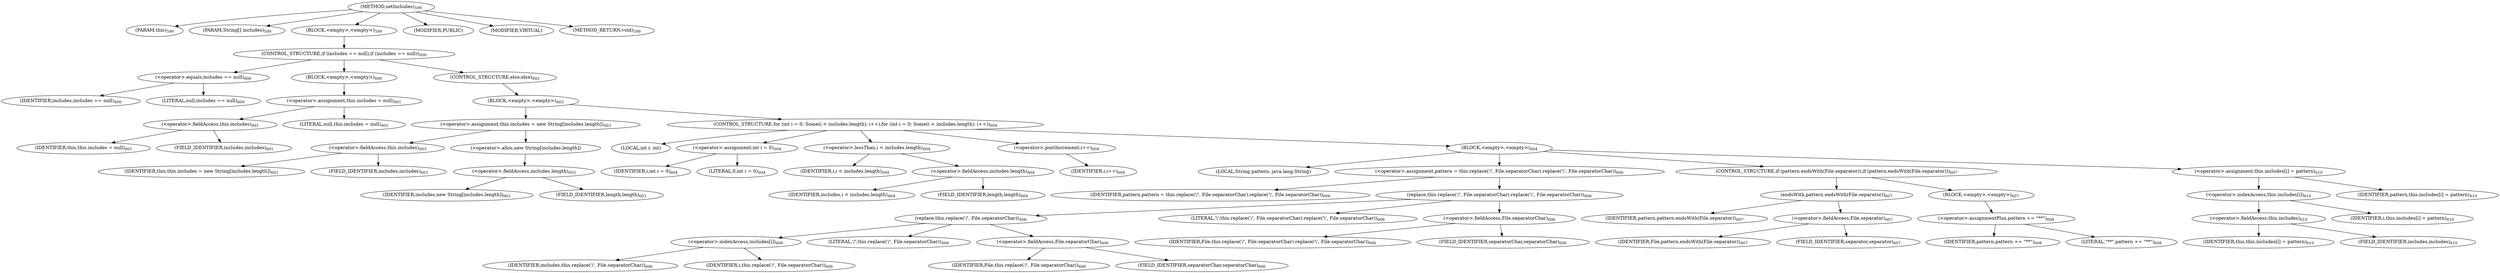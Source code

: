 digraph "setIncludes" {  
"1099" [label = <(METHOD,setIncludes)<SUB>599</SUB>> ]
"22" [label = <(PARAM,this)<SUB>599</SUB>> ]
"1100" [label = <(PARAM,String[] includes)<SUB>599</SUB>> ]
"1101" [label = <(BLOCK,&lt;empty&gt;,&lt;empty&gt;)<SUB>599</SUB>> ]
"1102" [label = <(CONTROL_STRUCTURE,if (includes == null),if (includes == null))<SUB>600</SUB>> ]
"1103" [label = <(&lt;operator&gt;.equals,includes == null)<SUB>600</SUB>> ]
"1104" [label = <(IDENTIFIER,includes,includes == null)<SUB>600</SUB>> ]
"1105" [label = <(LITERAL,null,includes == null)<SUB>600</SUB>> ]
"1106" [label = <(BLOCK,&lt;empty&gt;,&lt;empty&gt;)<SUB>600</SUB>> ]
"1107" [label = <(&lt;operator&gt;.assignment,this.includes = null)<SUB>601</SUB>> ]
"1108" [label = <(&lt;operator&gt;.fieldAccess,this.includes)<SUB>601</SUB>> ]
"21" [label = <(IDENTIFIER,this,this.includes = null)<SUB>601</SUB>> ]
"1109" [label = <(FIELD_IDENTIFIER,includes,includes)<SUB>601</SUB>> ]
"1110" [label = <(LITERAL,null,this.includes = null)<SUB>601</SUB>> ]
"1111" [label = <(CONTROL_STRUCTURE,else,else)<SUB>602</SUB>> ]
"1112" [label = <(BLOCK,&lt;empty&gt;,&lt;empty&gt;)<SUB>602</SUB>> ]
"1113" [label = <(&lt;operator&gt;.assignment,this.includes = new String[includes.length])<SUB>603</SUB>> ]
"1114" [label = <(&lt;operator&gt;.fieldAccess,this.includes)<SUB>603</SUB>> ]
"23" [label = <(IDENTIFIER,this,this.includes = new String[includes.length])<SUB>603</SUB>> ]
"1115" [label = <(FIELD_IDENTIFIER,includes,includes)<SUB>603</SUB>> ]
"1116" [label = <(&lt;operator&gt;.alloc,new String[includes.length])> ]
"1117" [label = <(&lt;operator&gt;.fieldAccess,includes.length)<SUB>603</SUB>> ]
"1118" [label = <(IDENTIFIER,includes,new String[includes.length])<SUB>603</SUB>> ]
"1119" [label = <(FIELD_IDENTIFIER,length,length)<SUB>603</SUB>> ]
"1120" [label = <(CONTROL_STRUCTURE,for (int i = 0; Some(i &lt; includes.length); i++),for (int i = 0; Some(i &lt; includes.length); i++))<SUB>604</SUB>> ]
"1121" [label = <(LOCAL,int i: int)> ]
"1122" [label = <(&lt;operator&gt;.assignment,int i = 0)<SUB>604</SUB>> ]
"1123" [label = <(IDENTIFIER,i,int i = 0)<SUB>604</SUB>> ]
"1124" [label = <(LITERAL,0,int i = 0)<SUB>604</SUB>> ]
"1125" [label = <(&lt;operator&gt;.lessThan,i &lt; includes.length)<SUB>604</SUB>> ]
"1126" [label = <(IDENTIFIER,i,i &lt; includes.length)<SUB>604</SUB>> ]
"1127" [label = <(&lt;operator&gt;.fieldAccess,includes.length)<SUB>604</SUB>> ]
"1128" [label = <(IDENTIFIER,includes,i &lt; includes.length)<SUB>604</SUB>> ]
"1129" [label = <(FIELD_IDENTIFIER,length,length)<SUB>604</SUB>> ]
"1130" [label = <(&lt;operator&gt;.postIncrement,i++)<SUB>604</SUB>> ]
"1131" [label = <(IDENTIFIER,i,i++)<SUB>604</SUB>> ]
"1132" [label = <(BLOCK,&lt;empty&gt;,&lt;empty&gt;)<SUB>604</SUB>> ]
"1133" [label = <(LOCAL,String pattern: java.lang.String)> ]
"1134" [label = <(&lt;operator&gt;.assignment,pattern = this.replace('/', File.separatorChar).replace('\\', File.separatorChar))<SUB>606</SUB>> ]
"1135" [label = <(IDENTIFIER,pattern,pattern = this.replace('/', File.separatorChar).replace('\\', File.separatorChar))<SUB>606</SUB>> ]
"1136" [label = <(replace,this.replace('/', File.separatorChar).replace('\\', File.separatorChar))<SUB>606</SUB>> ]
"1137" [label = <(replace,this.replace('/', File.separatorChar))<SUB>606</SUB>> ]
"1138" [label = <(&lt;operator&gt;.indexAccess,includes[i])<SUB>606</SUB>> ]
"1139" [label = <(IDENTIFIER,includes,this.replace('/', File.separatorChar))<SUB>606</SUB>> ]
"1140" [label = <(IDENTIFIER,i,this.replace('/', File.separatorChar))<SUB>606</SUB>> ]
"1141" [label = <(LITERAL,'/',this.replace('/', File.separatorChar))<SUB>606</SUB>> ]
"1142" [label = <(&lt;operator&gt;.fieldAccess,File.separatorChar)<SUB>606</SUB>> ]
"1143" [label = <(IDENTIFIER,File,this.replace('/', File.separatorChar))<SUB>606</SUB>> ]
"1144" [label = <(FIELD_IDENTIFIER,separatorChar,separatorChar)<SUB>606</SUB>> ]
"1145" [label = <(LITERAL,'\\',this.replace('/', File.separatorChar).replace('\\', File.separatorChar))<SUB>606</SUB>> ]
"1146" [label = <(&lt;operator&gt;.fieldAccess,File.separatorChar)<SUB>606</SUB>> ]
"1147" [label = <(IDENTIFIER,File,this.replace('/', File.separatorChar).replace('\\', File.separatorChar))<SUB>606</SUB>> ]
"1148" [label = <(FIELD_IDENTIFIER,separatorChar,separatorChar)<SUB>606</SUB>> ]
"1149" [label = <(CONTROL_STRUCTURE,if (pattern.endsWith(File.separator)),if (pattern.endsWith(File.separator)))<SUB>607</SUB>> ]
"1150" [label = <(endsWith,pattern.endsWith(File.separator))<SUB>607</SUB>> ]
"1151" [label = <(IDENTIFIER,pattern,pattern.endsWith(File.separator))<SUB>607</SUB>> ]
"1152" [label = <(&lt;operator&gt;.fieldAccess,File.separator)<SUB>607</SUB>> ]
"1153" [label = <(IDENTIFIER,File,pattern.endsWith(File.separator))<SUB>607</SUB>> ]
"1154" [label = <(FIELD_IDENTIFIER,separator,separator)<SUB>607</SUB>> ]
"1155" [label = <(BLOCK,&lt;empty&gt;,&lt;empty&gt;)<SUB>607</SUB>> ]
"1156" [label = <(&lt;operator&gt;.assignmentPlus,pattern += &quot;**&quot;)<SUB>608</SUB>> ]
"1157" [label = <(IDENTIFIER,pattern,pattern += &quot;**&quot;)<SUB>608</SUB>> ]
"1158" [label = <(LITERAL,&quot;**&quot;,pattern += &quot;**&quot;)<SUB>608</SUB>> ]
"1159" [label = <(&lt;operator&gt;.assignment,this.includes[i] = pattern)<SUB>610</SUB>> ]
"1160" [label = <(&lt;operator&gt;.indexAccess,this.includes[i])<SUB>610</SUB>> ]
"1161" [label = <(&lt;operator&gt;.fieldAccess,this.includes)<SUB>610</SUB>> ]
"24" [label = <(IDENTIFIER,this,this.includes[i] = pattern)<SUB>610</SUB>> ]
"1162" [label = <(FIELD_IDENTIFIER,includes,includes)<SUB>610</SUB>> ]
"1163" [label = <(IDENTIFIER,i,this.includes[i] = pattern)<SUB>610</SUB>> ]
"1164" [label = <(IDENTIFIER,pattern,this.includes[i] = pattern)<SUB>610</SUB>> ]
"1165" [label = <(MODIFIER,PUBLIC)> ]
"1166" [label = <(MODIFIER,VIRTUAL)> ]
"1167" [label = <(METHOD_RETURN,void)<SUB>599</SUB>> ]
  "1099" -> "22" 
  "1099" -> "1100" 
  "1099" -> "1101" 
  "1099" -> "1165" 
  "1099" -> "1166" 
  "1099" -> "1167" 
  "1101" -> "1102" 
  "1102" -> "1103" 
  "1102" -> "1106" 
  "1102" -> "1111" 
  "1103" -> "1104" 
  "1103" -> "1105" 
  "1106" -> "1107" 
  "1107" -> "1108" 
  "1107" -> "1110" 
  "1108" -> "21" 
  "1108" -> "1109" 
  "1111" -> "1112" 
  "1112" -> "1113" 
  "1112" -> "1120" 
  "1113" -> "1114" 
  "1113" -> "1116" 
  "1114" -> "23" 
  "1114" -> "1115" 
  "1116" -> "1117" 
  "1117" -> "1118" 
  "1117" -> "1119" 
  "1120" -> "1121" 
  "1120" -> "1122" 
  "1120" -> "1125" 
  "1120" -> "1130" 
  "1120" -> "1132" 
  "1122" -> "1123" 
  "1122" -> "1124" 
  "1125" -> "1126" 
  "1125" -> "1127" 
  "1127" -> "1128" 
  "1127" -> "1129" 
  "1130" -> "1131" 
  "1132" -> "1133" 
  "1132" -> "1134" 
  "1132" -> "1149" 
  "1132" -> "1159" 
  "1134" -> "1135" 
  "1134" -> "1136" 
  "1136" -> "1137" 
  "1136" -> "1145" 
  "1136" -> "1146" 
  "1137" -> "1138" 
  "1137" -> "1141" 
  "1137" -> "1142" 
  "1138" -> "1139" 
  "1138" -> "1140" 
  "1142" -> "1143" 
  "1142" -> "1144" 
  "1146" -> "1147" 
  "1146" -> "1148" 
  "1149" -> "1150" 
  "1149" -> "1155" 
  "1150" -> "1151" 
  "1150" -> "1152" 
  "1152" -> "1153" 
  "1152" -> "1154" 
  "1155" -> "1156" 
  "1156" -> "1157" 
  "1156" -> "1158" 
  "1159" -> "1160" 
  "1159" -> "1164" 
  "1160" -> "1161" 
  "1160" -> "1163" 
  "1161" -> "24" 
  "1161" -> "1162" 
}
